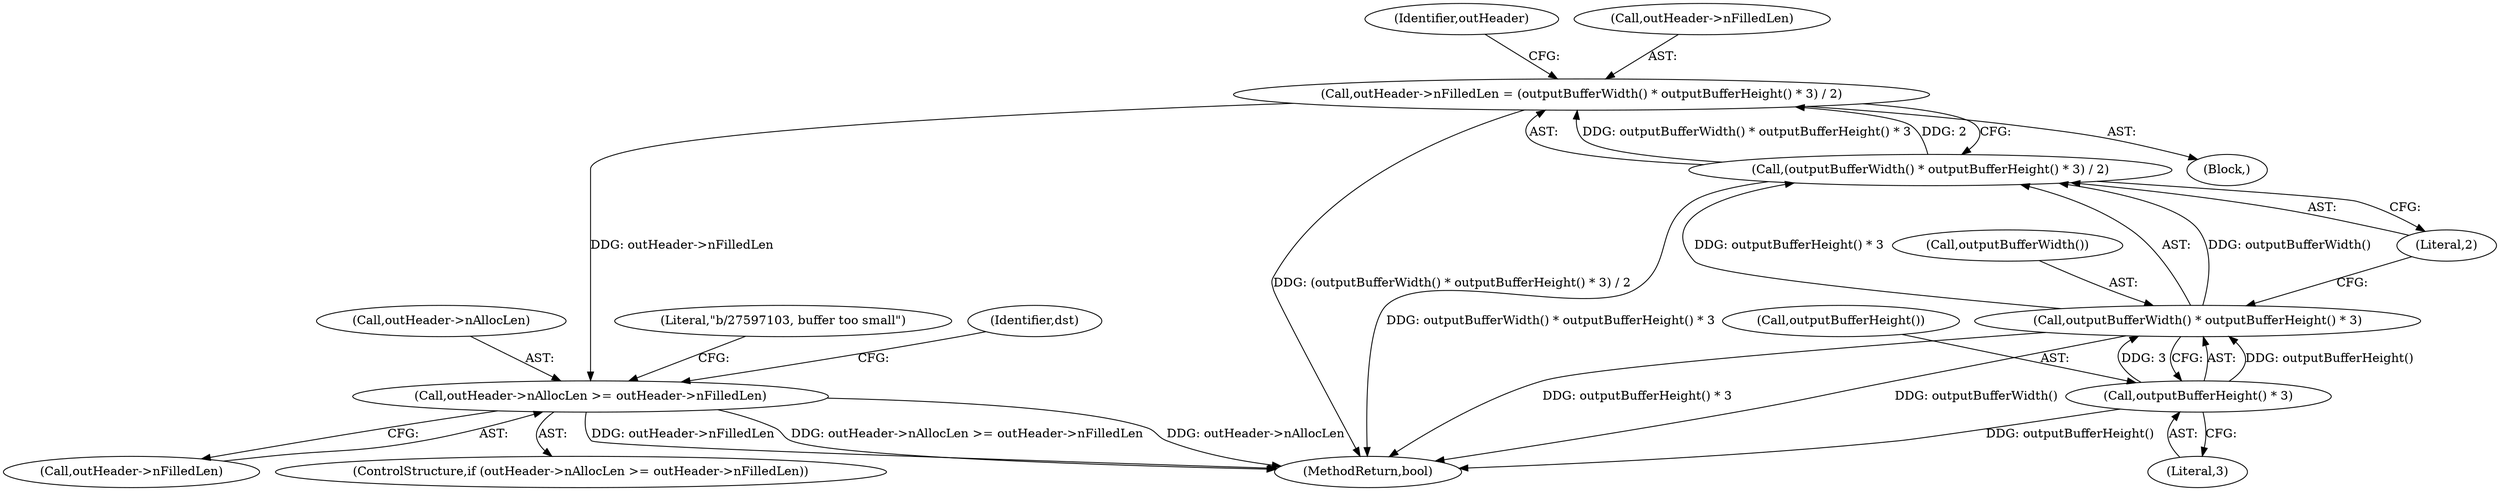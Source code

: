digraph "0_Android_f9ed2fe6d61259e779a37d4c2d7edb33a1c1f8ba@pointer" {
"1000262" [label="(Call,outHeader->nAllocLen >= outHeader->nFilledLen)"];
"1000240" [label="(Call,outHeader->nFilledLen = (outputBufferWidth() * outputBufferHeight() * 3) / 2)"];
"1000244" [label="(Call,(outputBufferWidth() * outputBufferHeight() * 3) / 2)"];
"1000245" [label="(Call,outputBufferWidth() * outputBufferHeight() * 3)"];
"1000247" [label="(Call,outputBufferHeight() * 3)"];
"1000249" [label="(Literal,3)"];
"1000240" [label="(Call,outHeader->nFilledLen = (outputBufferWidth() * outputBufferHeight() * 3) / 2)"];
"1000341" [label="(Literal,\"b/27597103, buffer too small\")"];
"1000245" [label="(Call,outputBufferWidth() * outputBufferHeight() * 3)"];
"1000416" [label="(MethodReturn,bool)"];
"1000272" [label="(Identifier,dst)"];
"1000266" [label="(Call,outHeader->nFilledLen)"];
"1000248" [label="(Call,outputBufferHeight())"];
"1000250" [label="(Literal,2)"];
"1000262" [label="(Call,outHeader->nAllocLen >= outHeader->nFilledLen)"];
"1000263" [label="(Call,outHeader->nAllocLen)"];
"1000261" [label="(ControlStructure,if (outHeader->nAllocLen >= outHeader->nFilledLen))"];
"1000244" [label="(Call,(outputBufferWidth() * outputBufferHeight() * 3) / 2)"];
"1000253" [label="(Identifier,outHeader)"];
"1000246" [label="(Call,outputBufferWidth())"];
"1000247" [label="(Call,outputBufferHeight() * 3)"];
"1000174" [label="(Block,)"];
"1000241" [label="(Call,outHeader->nFilledLen)"];
"1000262" -> "1000261"  [label="AST: "];
"1000262" -> "1000266"  [label="CFG: "];
"1000263" -> "1000262"  [label="AST: "];
"1000266" -> "1000262"  [label="AST: "];
"1000272" -> "1000262"  [label="CFG: "];
"1000341" -> "1000262"  [label="CFG: "];
"1000262" -> "1000416"  [label="DDG: outHeader->nAllocLen"];
"1000262" -> "1000416"  [label="DDG: outHeader->nFilledLen"];
"1000262" -> "1000416"  [label="DDG: outHeader->nAllocLen >= outHeader->nFilledLen"];
"1000240" -> "1000262"  [label="DDG: outHeader->nFilledLen"];
"1000240" -> "1000174"  [label="AST: "];
"1000240" -> "1000244"  [label="CFG: "];
"1000241" -> "1000240"  [label="AST: "];
"1000244" -> "1000240"  [label="AST: "];
"1000253" -> "1000240"  [label="CFG: "];
"1000240" -> "1000416"  [label="DDG: (outputBufferWidth() * outputBufferHeight() * 3) / 2"];
"1000244" -> "1000240"  [label="DDG: outputBufferWidth() * outputBufferHeight() * 3"];
"1000244" -> "1000240"  [label="DDG: 2"];
"1000244" -> "1000250"  [label="CFG: "];
"1000245" -> "1000244"  [label="AST: "];
"1000250" -> "1000244"  [label="AST: "];
"1000244" -> "1000416"  [label="DDG: outputBufferWidth() * outputBufferHeight() * 3"];
"1000245" -> "1000244"  [label="DDG: outputBufferWidth()"];
"1000245" -> "1000244"  [label="DDG: outputBufferHeight() * 3"];
"1000245" -> "1000247"  [label="CFG: "];
"1000246" -> "1000245"  [label="AST: "];
"1000247" -> "1000245"  [label="AST: "];
"1000250" -> "1000245"  [label="CFG: "];
"1000245" -> "1000416"  [label="DDG: outputBufferWidth()"];
"1000245" -> "1000416"  [label="DDG: outputBufferHeight() * 3"];
"1000247" -> "1000245"  [label="DDG: outputBufferHeight()"];
"1000247" -> "1000245"  [label="DDG: 3"];
"1000247" -> "1000249"  [label="CFG: "];
"1000248" -> "1000247"  [label="AST: "];
"1000249" -> "1000247"  [label="AST: "];
"1000247" -> "1000416"  [label="DDG: outputBufferHeight()"];
}
